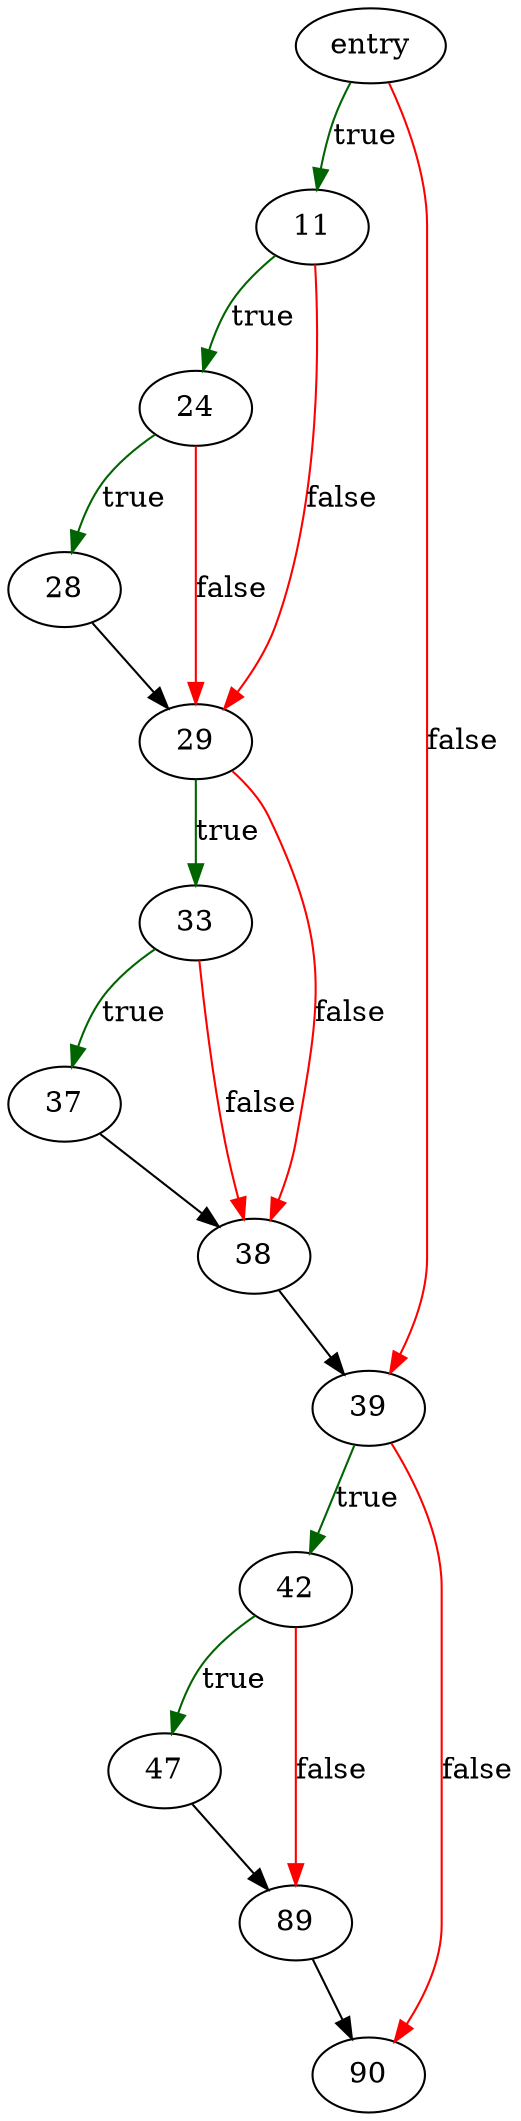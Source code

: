 digraph "sqlite3VdbeMemHandleBom" {
	// Node definitions.
	1 [label=entry];
	11;
	24;
	28;
	29;
	33;
	37;
	38;
	39;
	42;
	47;
	89;
	90;

	// Edge definitions.
	1 -> 11 [
		color=darkgreen
		label=true
	];
	1 -> 39 [
		color=red
		label=false
	];
	11 -> 24 [
		color=darkgreen
		label=true
	];
	11 -> 29 [
		color=red
		label=false
	];
	24 -> 28 [
		color=darkgreen
		label=true
	];
	24 -> 29 [
		color=red
		label=false
	];
	28 -> 29;
	29 -> 33 [
		color=darkgreen
		label=true
	];
	29 -> 38 [
		color=red
		label=false
	];
	33 -> 37 [
		color=darkgreen
		label=true
	];
	33 -> 38 [
		color=red
		label=false
	];
	37 -> 38;
	38 -> 39;
	39 -> 42 [
		color=darkgreen
		label=true
	];
	39 -> 90 [
		color=red
		label=false
	];
	42 -> 47 [
		color=darkgreen
		label=true
	];
	42 -> 89 [
		color=red
		label=false
	];
	47 -> 89;
	89 -> 90;
}